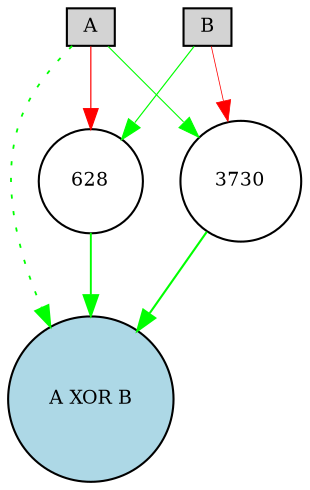 digraph {
	node [fontsize=9 height=0.2 shape=circle width=0.2]
	A [fillcolor=lightgray shape=box style=filled]
	B [fillcolor=lightgray shape=box style=filled]
	"A XOR B" [fillcolor=lightblue style=filled]
	3730 [fillcolor=white style=filled]
	628 [fillcolor=white style=filled]
	A -> "A XOR B" [color=green penwidth=0.8637802094818672 style=dotted]
	B -> 628 [color=green penwidth=0.5608699543587905 style=solid]
	628 -> "A XOR B" [color=green penwidth=0.9177374310294073 style=solid]
	A -> 628 [color=red penwidth=0.5683954537251398 style=solid]
	A -> 3730 [color=green penwidth=0.5135502235965194 style=solid]
	3730 -> "A XOR B" [color=green penwidth=1.008056889763133 style=solid]
	B -> 3730 [color=red penwidth=0.36884527550345403 style=solid]
}
